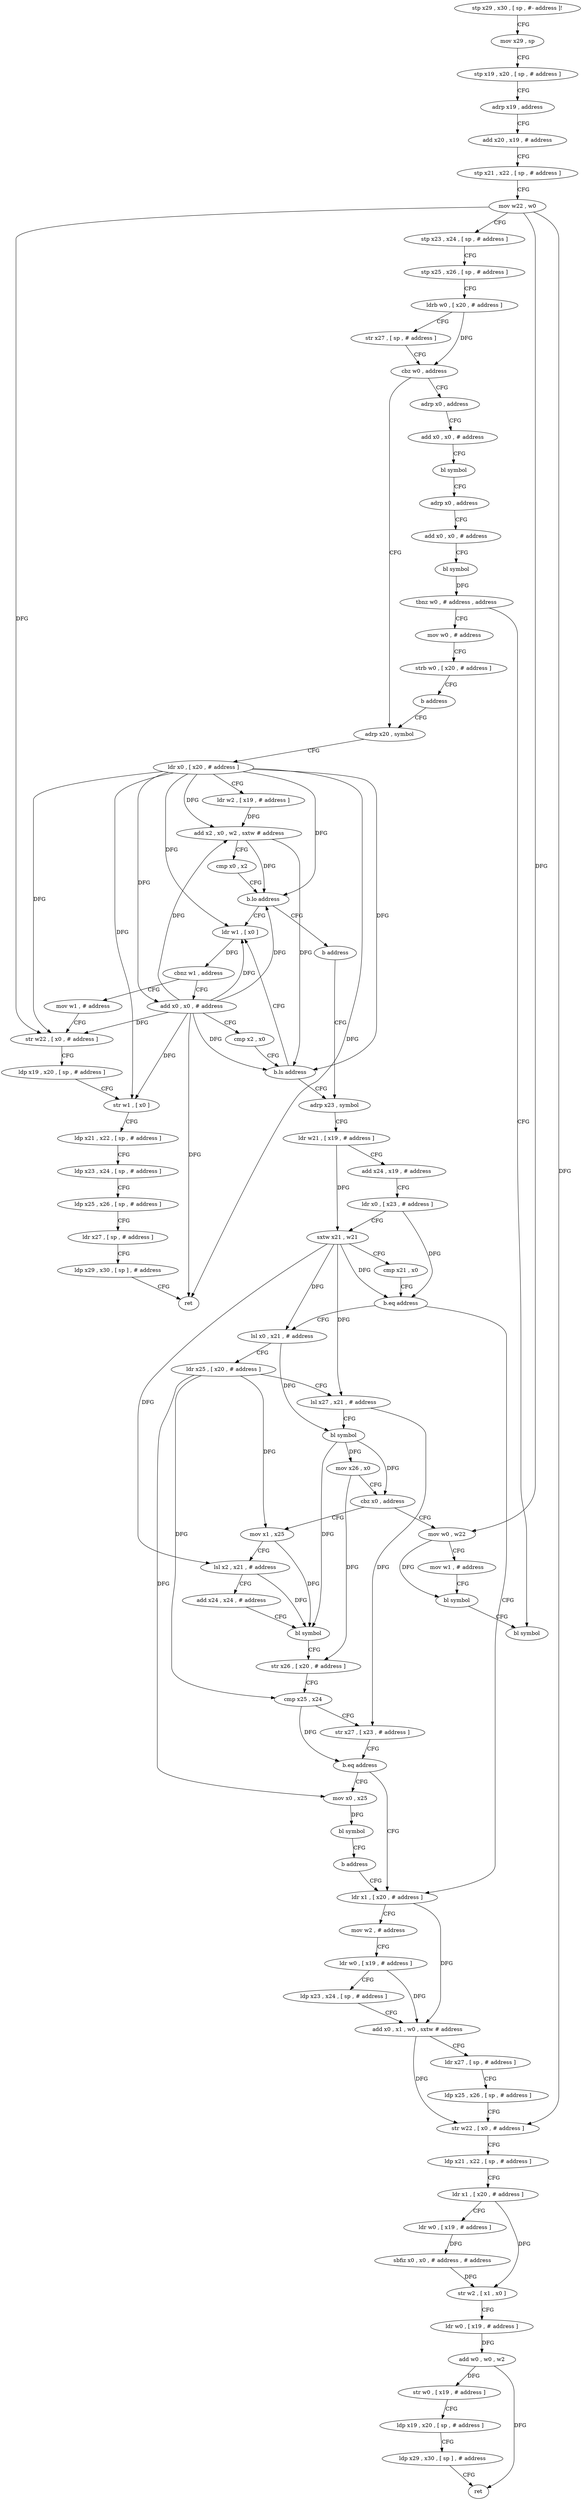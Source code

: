 digraph "func" {
"267824" [label = "stp x29 , x30 , [ sp , #- address ]!" ]
"267828" [label = "mov x29 , sp" ]
"267832" [label = "stp x19 , x20 , [ sp , # address ]" ]
"267836" [label = "adrp x19 , address" ]
"267840" [label = "add x20 , x19 , # address" ]
"267844" [label = "stp x21 , x22 , [ sp , # address ]" ]
"267848" [label = "mov w22 , w0" ]
"267852" [label = "stp x23 , x24 , [ sp , # address ]" ]
"267856" [label = "stp x25 , x26 , [ sp , # address ]" ]
"267860" [label = "ldrb w0 , [ x20 , # address ]" ]
"267864" [label = "str x27 , [ sp , # address ]" ]
"267868" [label = "cbz w0 , address" ]
"268072" [label = "adrp x0 , address" ]
"267872" [label = "adrp x20 , symbol" ]
"268076" [label = "add x0 , x0 , # address" ]
"268080" [label = "bl symbol" ]
"268084" [label = "adrp x0 , address" ]
"268088" [label = "add x0 , x0 , # address" ]
"268092" [label = "bl symbol" ]
"268096" [label = "tbnz w0 , # address , address" ]
"268192" [label = "bl symbol" ]
"268100" [label = "mov w0 , # address" ]
"267876" [label = "ldr x0 , [ x20 , # address ]" ]
"267880" [label = "ldr w2 , [ x19 , # address ]" ]
"267884" [label = "add x2 , x0 , w2 , sxtw # address" ]
"267888" [label = "cmp x0 , x2" ]
"267892" [label = "b.lo address" ]
"267916" [label = "ldr w1 , [ x0 ]" ]
"267896" [label = "b address" ]
"268104" [label = "strb w0 , [ x20 , # address ]" ]
"268108" [label = "b address" ]
"267920" [label = "cbnz w1 , address" ]
"267904" [label = "add x0 , x0 , # address" ]
"267924" [label = "mov w1 , # address" ]
"267968" [label = "adrp x23 , symbol" ]
"267908" [label = "cmp x2 , x0" ]
"267912" [label = "b.ls address" ]
"267928" [label = "str w22 , [ x0 , # address ]" ]
"267932" [label = "ldp x19 , x20 , [ sp , # address ]" ]
"267936" [label = "str w1 , [ x0 ]" ]
"267940" [label = "ldp x21 , x22 , [ sp , # address ]" ]
"267944" [label = "ldp x23 , x24 , [ sp , # address ]" ]
"267948" [label = "ldp x25 , x26 , [ sp , # address ]" ]
"267952" [label = "ldr x27 , [ sp , # address ]" ]
"267956" [label = "ldp x29 , x30 , [ sp ] , # address" ]
"267960" [label = "ret" ]
"267972" [label = "ldr w21 , [ x19 , # address ]" ]
"267976" [label = "add x24 , x19 , # address" ]
"267980" [label = "ldr x0 , [ x23 , # address ]" ]
"267984" [label = "sxtw x21 , w21" ]
"267988" [label = "cmp x21 , x0" ]
"267992" [label = "b.eq address" ]
"268112" [label = "lsl x0 , x21 , # address" ]
"267996" [label = "ldr x1 , [ x20 , # address ]" ]
"268116" [label = "ldr x25 , [ x20 , # address ]" ]
"268120" [label = "lsl x27 , x21 , # address" ]
"268124" [label = "bl symbol" ]
"268128" [label = "mov x26 , x0" ]
"268132" [label = "cbz x0 , address" ]
"268180" [label = "mov w0 , w22" ]
"268136" [label = "mov x1 , x25" ]
"268000" [label = "mov w2 , # address" ]
"268004" [label = "ldr w0 , [ x19 , # address ]" ]
"268008" [label = "ldp x23 , x24 , [ sp , # address ]" ]
"268012" [label = "add x0 , x1 , w0 , sxtw # address" ]
"268016" [label = "ldr x27 , [ sp , # address ]" ]
"268020" [label = "ldp x25 , x26 , [ sp , # address ]" ]
"268024" [label = "str w22 , [ x0 , # address ]" ]
"268028" [label = "ldp x21 , x22 , [ sp , # address ]" ]
"268032" [label = "ldr x1 , [ x20 , # address ]" ]
"268036" [label = "ldr w0 , [ x19 , # address ]" ]
"268040" [label = "sbfiz x0 , x0 , # address , # address" ]
"268044" [label = "str w2 , [ x1 , x0 ]" ]
"268048" [label = "ldr w0 , [ x19 , # address ]" ]
"268052" [label = "add w0 , w0 , w2" ]
"268056" [label = "str w0 , [ x19 , # address ]" ]
"268060" [label = "ldp x19 , x20 , [ sp , # address ]" ]
"268064" [label = "ldp x29 , x30 , [ sp ] , # address" ]
"268068" [label = "ret" ]
"268184" [label = "mov w1 , # address" ]
"268188" [label = "bl symbol" ]
"268140" [label = "lsl x2 , x21 , # address" ]
"268144" [label = "add x24 , x24 , # address" ]
"268148" [label = "bl symbol" ]
"268152" [label = "str x26 , [ x20 , # address ]" ]
"268156" [label = "cmp x25 , x24" ]
"268160" [label = "str x27 , [ x23 , # address ]" ]
"268164" [label = "b.eq address" ]
"268168" [label = "mov x0 , x25" ]
"268172" [label = "bl symbol" ]
"268176" [label = "b address" ]
"267824" -> "267828" [ label = "CFG" ]
"267828" -> "267832" [ label = "CFG" ]
"267832" -> "267836" [ label = "CFG" ]
"267836" -> "267840" [ label = "CFG" ]
"267840" -> "267844" [ label = "CFG" ]
"267844" -> "267848" [ label = "CFG" ]
"267848" -> "267852" [ label = "CFG" ]
"267848" -> "267928" [ label = "DFG" ]
"267848" -> "268024" [ label = "DFG" ]
"267848" -> "268180" [ label = "DFG" ]
"267852" -> "267856" [ label = "CFG" ]
"267856" -> "267860" [ label = "CFG" ]
"267860" -> "267864" [ label = "CFG" ]
"267860" -> "267868" [ label = "DFG" ]
"267864" -> "267868" [ label = "CFG" ]
"267868" -> "268072" [ label = "CFG" ]
"267868" -> "267872" [ label = "CFG" ]
"268072" -> "268076" [ label = "CFG" ]
"267872" -> "267876" [ label = "CFG" ]
"268076" -> "268080" [ label = "CFG" ]
"268080" -> "268084" [ label = "CFG" ]
"268084" -> "268088" [ label = "CFG" ]
"268088" -> "268092" [ label = "CFG" ]
"268092" -> "268096" [ label = "DFG" ]
"268096" -> "268192" [ label = "CFG" ]
"268096" -> "268100" [ label = "CFG" ]
"268100" -> "268104" [ label = "CFG" ]
"267876" -> "267880" [ label = "CFG" ]
"267876" -> "267884" [ label = "DFG" ]
"267876" -> "267892" [ label = "DFG" ]
"267876" -> "267916" [ label = "DFG" ]
"267876" -> "267904" [ label = "DFG" ]
"267876" -> "267912" [ label = "DFG" ]
"267876" -> "267928" [ label = "DFG" ]
"267876" -> "267936" [ label = "DFG" ]
"267876" -> "267960" [ label = "DFG" ]
"267880" -> "267884" [ label = "DFG" ]
"267884" -> "267888" [ label = "CFG" ]
"267884" -> "267892" [ label = "DFG" ]
"267884" -> "267912" [ label = "DFG" ]
"267888" -> "267892" [ label = "CFG" ]
"267892" -> "267916" [ label = "CFG" ]
"267892" -> "267896" [ label = "CFG" ]
"267916" -> "267920" [ label = "DFG" ]
"267896" -> "267968" [ label = "CFG" ]
"268104" -> "268108" [ label = "CFG" ]
"268108" -> "267872" [ label = "CFG" ]
"267920" -> "267904" [ label = "CFG" ]
"267920" -> "267924" [ label = "CFG" ]
"267904" -> "267908" [ label = "CFG" ]
"267904" -> "267916" [ label = "DFG" ]
"267904" -> "267884" [ label = "DFG" ]
"267904" -> "267892" [ label = "DFG" ]
"267904" -> "267912" [ label = "DFG" ]
"267904" -> "267928" [ label = "DFG" ]
"267904" -> "267936" [ label = "DFG" ]
"267904" -> "267960" [ label = "DFG" ]
"267924" -> "267928" [ label = "CFG" ]
"267968" -> "267972" [ label = "CFG" ]
"267908" -> "267912" [ label = "CFG" ]
"267912" -> "267968" [ label = "CFG" ]
"267912" -> "267916" [ label = "CFG" ]
"267928" -> "267932" [ label = "CFG" ]
"267932" -> "267936" [ label = "CFG" ]
"267936" -> "267940" [ label = "CFG" ]
"267940" -> "267944" [ label = "CFG" ]
"267944" -> "267948" [ label = "CFG" ]
"267948" -> "267952" [ label = "CFG" ]
"267952" -> "267956" [ label = "CFG" ]
"267956" -> "267960" [ label = "CFG" ]
"267972" -> "267976" [ label = "CFG" ]
"267972" -> "267984" [ label = "DFG" ]
"267976" -> "267980" [ label = "CFG" ]
"267980" -> "267984" [ label = "CFG" ]
"267980" -> "267992" [ label = "DFG" ]
"267984" -> "267988" [ label = "CFG" ]
"267984" -> "267992" [ label = "DFG" ]
"267984" -> "268112" [ label = "DFG" ]
"267984" -> "268120" [ label = "DFG" ]
"267984" -> "268140" [ label = "DFG" ]
"267988" -> "267992" [ label = "CFG" ]
"267992" -> "268112" [ label = "CFG" ]
"267992" -> "267996" [ label = "CFG" ]
"268112" -> "268116" [ label = "CFG" ]
"268112" -> "268124" [ label = "DFG" ]
"267996" -> "268000" [ label = "CFG" ]
"267996" -> "268012" [ label = "DFG" ]
"268116" -> "268120" [ label = "CFG" ]
"268116" -> "268136" [ label = "DFG" ]
"268116" -> "268156" [ label = "DFG" ]
"268116" -> "268168" [ label = "DFG" ]
"268120" -> "268124" [ label = "CFG" ]
"268120" -> "268160" [ label = "DFG" ]
"268124" -> "268128" [ label = "DFG" ]
"268124" -> "268132" [ label = "DFG" ]
"268124" -> "268148" [ label = "DFG" ]
"268128" -> "268132" [ label = "CFG" ]
"268128" -> "268152" [ label = "DFG" ]
"268132" -> "268180" [ label = "CFG" ]
"268132" -> "268136" [ label = "CFG" ]
"268180" -> "268184" [ label = "CFG" ]
"268180" -> "268188" [ label = "DFG" ]
"268136" -> "268140" [ label = "CFG" ]
"268136" -> "268148" [ label = "DFG" ]
"268000" -> "268004" [ label = "CFG" ]
"268004" -> "268008" [ label = "CFG" ]
"268004" -> "268012" [ label = "DFG" ]
"268008" -> "268012" [ label = "CFG" ]
"268012" -> "268016" [ label = "CFG" ]
"268012" -> "268024" [ label = "DFG" ]
"268016" -> "268020" [ label = "CFG" ]
"268020" -> "268024" [ label = "CFG" ]
"268024" -> "268028" [ label = "CFG" ]
"268028" -> "268032" [ label = "CFG" ]
"268032" -> "268036" [ label = "CFG" ]
"268032" -> "268044" [ label = "DFG" ]
"268036" -> "268040" [ label = "DFG" ]
"268040" -> "268044" [ label = "DFG" ]
"268044" -> "268048" [ label = "CFG" ]
"268048" -> "268052" [ label = "DFG" ]
"268052" -> "268056" [ label = "DFG" ]
"268052" -> "268068" [ label = "DFG" ]
"268056" -> "268060" [ label = "CFG" ]
"268060" -> "268064" [ label = "CFG" ]
"268064" -> "268068" [ label = "CFG" ]
"268184" -> "268188" [ label = "CFG" ]
"268188" -> "268192" [ label = "CFG" ]
"268140" -> "268144" [ label = "CFG" ]
"268140" -> "268148" [ label = "DFG" ]
"268144" -> "268148" [ label = "CFG" ]
"268148" -> "268152" [ label = "CFG" ]
"268152" -> "268156" [ label = "CFG" ]
"268156" -> "268160" [ label = "CFG" ]
"268156" -> "268164" [ label = "DFG" ]
"268160" -> "268164" [ label = "CFG" ]
"268164" -> "267996" [ label = "CFG" ]
"268164" -> "268168" [ label = "CFG" ]
"268168" -> "268172" [ label = "DFG" ]
"268172" -> "268176" [ label = "CFG" ]
"268176" -> "267996" [ label = "CFG" ]
}
